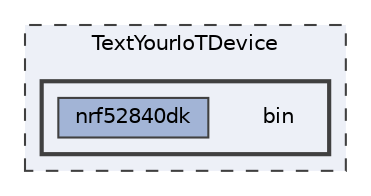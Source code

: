 digraph "/home/mj/Desktop/IoT-Chat-Digitalization/TextYourIoTDevice/bin"
{
 // LATEX_PDF_SIZE
  bgcolor="transparent";
  edge [fontname=Helvetica,fontsize=10,labelfontname=Helvetica,labelfontsize=10];
  node [fontname=Helvetica,fontsize=10,shape=box,height=0.2,width=0.4];
  compound=true
  subgraph clusterdir_8c9848aff9db136125dcf34bd08cf167 {
    graph [ bgcolor="#edf0f7", pencolor="grey25", label="TextYourIoTDevice", fontname=Helvetica,fontsize=10 style="filled,dashed", URL="dir_8c9848aff9db136125dcf34bd08cf167.html",tooltip=""]
  subgraph clusterdir_65bd8f15f531a222e4227e44910d0efa {
    graph [ bgcolor="#edf0f7", pencolor="grey25", label="", fontname=Helvetica,fontsize=10 style="filled,bold", URL="dir_65bd8f15f531a222e4227e44910d0efa.html",tooltip=""]
    dir_65bd8f15f531a222e4227e44910d0efa [shape=plaintext, label="bin"];
  dir_0c725116918d2e080617d882693859a8 [label="nrf52840dk", fillcolor="#a2b4d6", color="grey25", style="filled", URL="dir_0c725116918d2e080617d882693859a8.html",tooltip=""];
  }
  }
}
